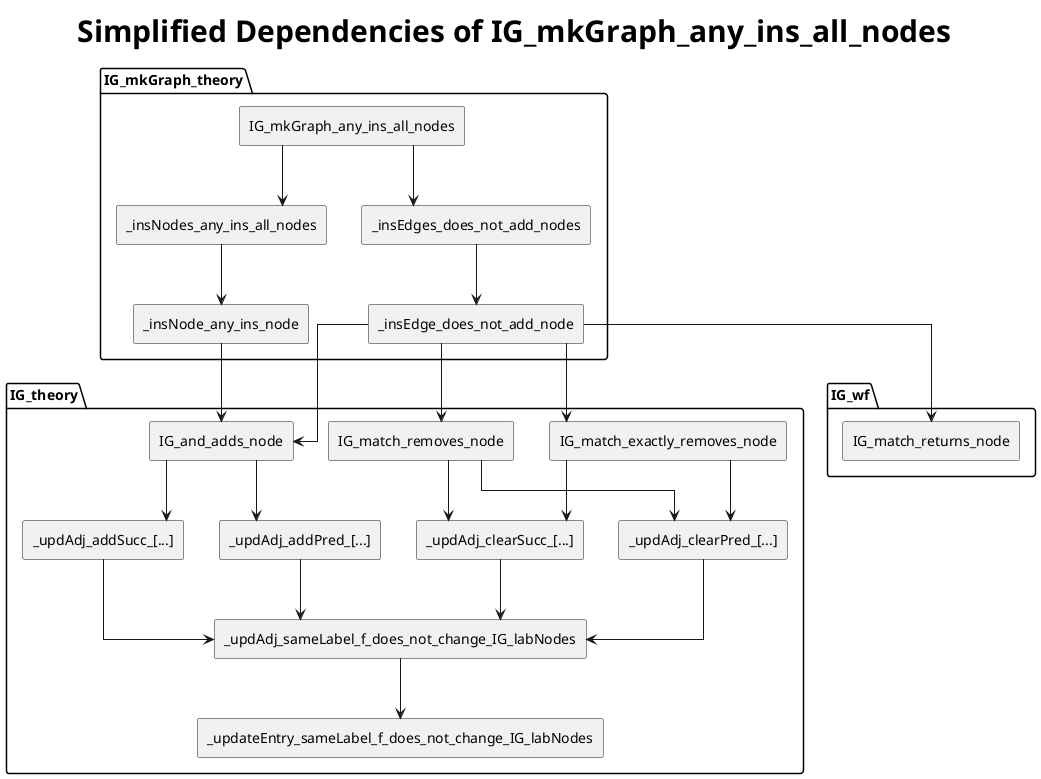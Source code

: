 @startuml UI

title <size:30><b>Simplified Dependencies of IG_mkGraph_any_ins_all_nodes</b></size>

' !theme materia



skinparam linetype ortho


package "IG_mkGraph_theory" {
    ' rectangle IG_non_empty_isEmpty_false

    ' rectangle _insEdges_on_empty_is_empty
    ' rectangle _insEdge_on_empty_is_empty

    rectangle IG_mkGraph_any_ins_all_nodes

    rectangle _insEdges_does_not_add_nodes
    rectangle _insEdge_does_not_add_node

    rectangle _insNodes_any_ins_all_nodes

    ' rectangle _key_In_IG_same_on_different_insNodes
    ' rectangle _MapsTo_same_on_different_insNodes

    rectangle _insNode_any_ins_node


}

package "IG_theory" {


    rectangle IG_and_adds_node


    rectangle IG_match_removes_node
    rectangle IG_match_exactly_removes_node

    rectangle "_updAdj_addSucc_[...]"
    rectangle "_updAdj_addPred_[...]"
    rectangle "_updAdj_clearSucc_[...]"
    rectangle "_updAdj_clearPred_[...]"

    rectangle _updAdj_sameLabel_f_does_not_change_IG_labNodes
    rectangle _updateEntry_sameLabel_f_does_not_change_IG_labNodes

    ' rectangle _In_labNodes_is_some_MapsTo
    ' rectangle _In_map_some_InA
}

package "IG_wf" {
    rectangle IG_match_returns_node
}


' package "NatMap" {
'     rectangle NatMap_MapsTo_same_key_same_value
'     rectangle NatMap_In_exists_MapsTo_iff

'     rectangle NatMap_not_Empty_is_empty_false

' }






' IG_non_empty_isEmpty_false --> IG_mkGraph_any_ins_all_nodes
' IG_non_empty_isEmpty_false --> _In_labNodes_is_some_MapsTo
' IG_non_empty_isEmpty_false --> _insEdges_on_empty_is_empty
' IG_non_empty_isEmpty_false --> NatMap_not_Empty_is_empty_false

' _insEdges_on_empty_is_empty --> _insEdge_on_empty_is_empty

IG_mkGraph_any_ins_all_nodes --> _insEdges_does_not_add_nodes
IG_mkGraph_any_ins_all_nodes --> _insNodes_any_ins_all_nodes

_insEdges_does_not_add_nodes --> _insEdge_does_not_add_node
_insEdge_does_not_add_node --> IG_and_adds_node
_insEdge_does_not_add_node --> IG_match_removes_node
_insEdge_does_not_add_node --> IG_match_exactly_removes_node
_insEdge_does_not_add_node --> IG_match_returns_node
' _insEdge_does_not_add_node --> _In_labNodes_is_some_MapsTo
' _insEdge_does_not_add_node --> NatMap_In_exists_MapsTo_iff

_insNodes_any_ins_all_nodes --> _insNode_any_ins_node
' _insNode_any_ins_node --> _key_In_IG_same_on_different_insNodes

' _key_In_IG_same_on_different_insNodes --> _In_labNodes_is_some_MapsTo
' _key_In_IG_same_on_different_insNodes --> _MapsTo_same_on_different_insNodes

_insNode_any_ins_node --> IG_and_adds_node




' IG_and_adds_node --> NatMap_In_exists_MapsTo_iff
' IG_and_adds_node --> _In_labNodes_is_some_MapsTo
IG_and_adds_node --> "_updAdj_addSucc_[...]"
IG_and_adds_node --> "_updAdj_addPred_[...]"

IG_match_removes_node --> "_updAdj_clearPred_[...]"
IG_match_removes_node --> "_updAdj_clearSucc_[...]"
' IG_match_removes_node --> _In_labNodes_is_some_MapsTo

IG_match_exactly_removes_node --> "_updAdj_clearPred_[...]"
IG_match_exactly_removes_node --> "_updAdj_clearSucc_[...]"
' IG_match_exactly_removes_node --> _In_labNodes_is_some_MapsTo
' IG_match_exactly_removes_node --> NatMap_MapsTo_same_key_same_value

' TODO: continue here

"_updAdj_addPred_[...]" --> _updAdj_sameLabel_f_does_not_change_IG_labNodes
"_updAdj_addSucc_[...]" --> _updAdj_sameLabel_f_does_not_change_IG_labNodes

"_updAdj_clearSucc_[...]" --> _updAdj_sameLabel_f_does_not_change_IG_labNodes
"_updAdj_clearPred_[...]" --> _updAdj_sameLabel_f_does_not_change_IG_labNodes


_updAdj_sameLabel_f_does_not_change_IG_labNodes --> _updateEntry_sameLabel_f_does_not_change_IG_labNodes

' _updateEntry_sameLabel_f_does_not_change_IG_labNodes --> _In_labNodes_is_some_MapsTo
' _updateEntry_sameLabel_f_does_not_change_IG_labNodes --> NatMap_MapsTo_same_key_same_value

' _In_labNodes_is_some_MapsTo --> _In_map_some_InA


@enduml
